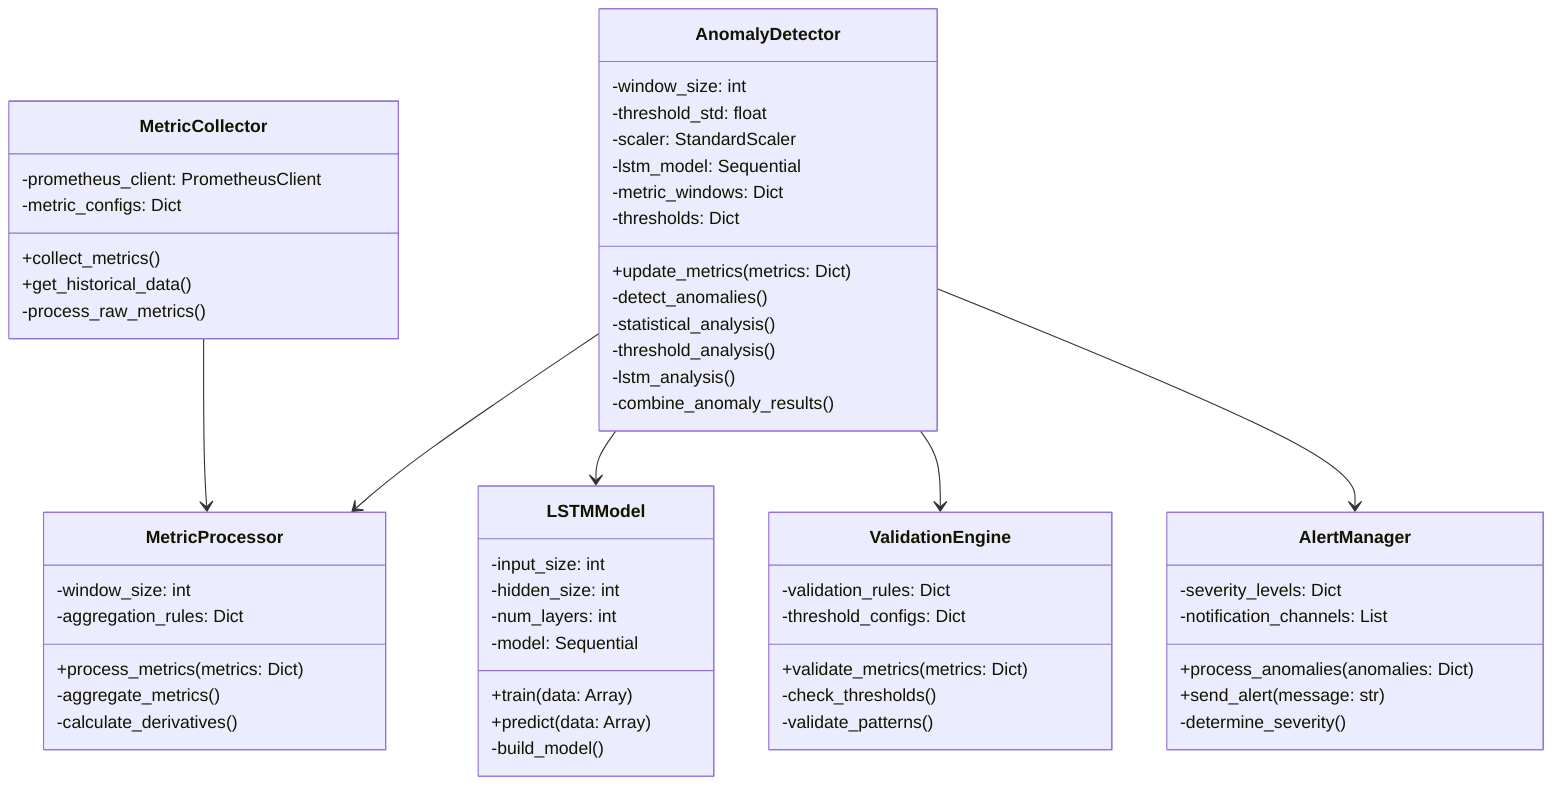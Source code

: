 classDiagram
    class AnomalyDetector {
        -window_size: int
        -threshold_std: float
        -scaler: StandardScaler
        -lstm_model: Sequential
        -metric_windows: Dict
        -thresholds: Dict
        +update_metrics(metrics: Dict)
        -detect_anomalies()
        -statistical_analysis()
        -threshold_analysis()
        -lstm_analysis()
        -combine_anomaly_results()
    }

    class MetricCollector {
        -prometheus_client: PrometheusClient
        -metric_configs: Dict
        +collect_metrics()
        +get_historical_data()
        -process_raw_metrics()
    }

    class LSTMModel {
        -input_size: int
        -hidden_size: int
        -num_layers: int
        -model: Sequential
        +train(data: Array)
        +predict(data: Array)
        -build_model()
    }

    class AlertManager {
        -severity_levels: Dict
        -notification_channels: List
        +process_anomalies(anomalies: Dict)
        +send_alert(message: str)
        -determine_severity()
    }

    class MetricProcessor {
        -window_size: int
        -aggregation_rules: Dict
        +process_metrics(metrics: Dict)
        -aggregate_metrics()
        -calculate_derivatives()
    }

    class ValidationEngine {
        -validation_rules: Dict
        -threshold_configs: Dict
        +validate_metrics(metrics: Dict)
        -check_thresholds()
        -validate_patterns()
    }

    AnomalyDetector --> MetricProcessor
    AnomalyDetector --> LSTMModel
    AnomalyDetector --> ValidationEngine
    MetricCollector --> MetricProcessor
    AnomalyDetector --> AlertManager